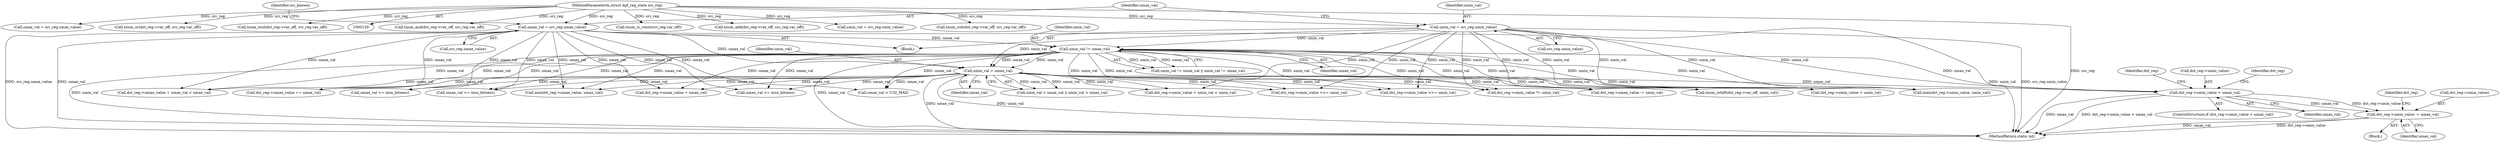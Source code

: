 digraph "0_linux_d3bd7413e0ca40b60cf60d4003246d067cafdeda@pointer" {
"1000418" [label="(Call,dst_reg->umin_value < umax_val)"];
"1000231" [label="(Call,umin_val > umax_val)"];
"1000224" [label="(Call,umin_val != umax_val)"];
"1000194" [label="(Call,umin_val = src_reg.umin_value)"];
"1000133" [label="(MethodParameterIn,struct bpf_reg_state src_reg)"];
"1000199" [label="(Call,umax_val = src_reg.umax_value)"];
"1000436" [label="(Call,dst_reg->umin_value -= umax_val)"];
"1000438" [label="(Identifier,dst_reg)"];
"1000226" [label="(Identifier,umax_val)"];
"1000195" [label="(Identifier,umin_val)"];
"1000323" [label="(Call,dst_reg->umax_value + umax_val < umax_val)"];
"1000418" [label="(Call,dst_reg->umin_value < umax_val)"];
"1000200" [label="(Identifier,umax_val)"];
"1000417" [label="(ControlStructure,if (dst_reg->umin_value < umax_val))"];
"1000316" [label="(Call,dst_reg->umin_value + umin_val < umin_val)"];
"1000348" [label="(Call,dst_reg->umax_value += umax_val)"];
"1000570" [label="(Call,tnum_and(dst_reg->var_off, src_reg.var_off))"];
"1000443" [label="(Identifier,dst_reg)"];
"1000227" [label="(Call,smin_val > smax_val || umin_val > umax_val)"];
"1000436" [label="(Call,dst_reg->umin_value -= umax_val)"];
"1000422" [label="(Identifier,umax_val)"];
"1000903" [label="(MethodReturn,static int)"];
"1000440" [label="(Identifier,umax_val)"];
"1000317" [label="(Call,dst_reg->umin_value + umin_val)"];
"1000206" [label="(Call,tnum_is_const(src_reg.var_off))"];
"1000233" [label="(Identifier,umax_val)"];
"1000835" [label="(Call,umax_val >= insn_bitness)"];
"1000232" [label="(Identifier,umin_val)"];
"1000357" [label="(Call,tnum_add(dst_reg->var_off, src_reg.var_off))"];
"1000670" [label="(Call,max(dst_reg->umin_value, umin_val))"];
"1000745" [label="(Call,dst_reg->umin_value <<= umin_val)"];
"1000133" [label="(MethodParameterIn,struct bpf_reg_state src_reg)"];
"1000134" [label="(Block,)"];
"1000846" [label="(Call,dst_reg->smin_value >>= umin_val)"];
"1000220" [label="(Call,smin_val != smax_val || umin_val != umax_val)"];
"1000184" [label="(Call,smin_val = src_reg.smin_value)"];
"1000450" [label="(Call,tnum_sub(dst_reg->var_off, src_reg.var_off))"];
"1000590" [label="(Call,min(dst_reg->umax_value, umax_val))"];
"1000189" [label="(Call,smax_val = src_reg.smax_value)"];
"1000324" [label="(Call,dst_reg->umax_value + umax_val)"];
"1000659" [label="(Call,tnum_or(dst_reg->var_off, src_reg.var_off))"];
"1000196" [label="(Call,src_reg.umin_value)"];
"1000199" [label="(Call,umax_val = src_reg.umax_value)"];
"1000225" [label="(Identifier,umin_val)"];
"1000201" [label="(Call,src_reg.umax_value)"];
"1000231" [label="(Call,umin_val > umax_val)"];
"1000732" [label="(Call,umax_val >= insn_bitness)"];
"1000463" [label="(Call,tnum_mul(dst_reg->var_off, src_reg.var_off))"];
"1000437" [label="(Call,dst_reg->umin_value)"];
"1000419" [label="(Call,dst_reg->umin_value)"];
"1000224" [label="(Call,umin_val != umax_val)"];
"1000790" [label="(Call,umax_val >= insn_bitness)"];
"1000488" [label="(Call,umax_val > U32_MAX)"];
"1000815" [label="(Call,tnum_rshift(dst_reg->var_off, umin_val))"];
"1000435" [label="(Block,)"];
"1000502" [label="(Call,dst_reg->umin_value *= umin_val)"];
"1000194" [label="(Call,umin_val = src_reg.umin_value)"];
"1000205" [label="(Identifier,src_known)"];
"1000426" [label="(Identifier,dst_reg)"];
"1000441" [label="(Call,dst_reg->umax_value -= umin_val)"];
"1000418" -> "1000417"  [label="AST: "];
"1000418" -> "1000422"  [label="CFG: "];
"1000419" -> "1000418"  [label="AST: "];
"1000422" -> "1000418"  [label="AST: "];
"1000426" -> "1000418"  [label="CFG: "];
"1000438" -> "1000418"  [label="CFG: "];
"1000418" -> "1000903"  [label="DDG: umax_val"];
"1000418" -> "1000903"  [label="DDG: dst_reg->umin_value < umax_val"];
"1000231" -> "1000418"  [label="DDG: umax_val"];
"1000199" -> "1000418"  [label="DDG: umax_val"];
"1000224" -> "1000418"  [label="DDG: umax_val"];
"1000418" -> "1000436"  [label="DDG: umax_val"];
"1000418" -> "1000436"  [label="DDG: dst_reg->umin_value"];
"1000231" -> "1000227"  [label="AST: "];
"1000231" -> "1000233"  [label="CFG: "];
"1000232" -> "1000231"  [label="AST: "];
"1000233" -> "1000231"  [label="AST: "];
"1000227" -> "1000231"  [label="CFG: "];
"1000231" -> "1000903"  [label="DDG: umax_val"];
"1000231" -> "1000903"  [label="DDG: umin_val"];
"1000231" -> "1000227"  [label="DDG: umin_val"];
"1000231" -> "1000227"  [label="DDG: umax_val"];
"1000224" -> "1000231"  [label="DDG: umin_val"];
"1000224" -> "1000231"  [label="DDG: umax_val"];
"1000194" -> "1000231"  [label="DDG: umin_val"];
"1000199" -> "1000231"  [label="DDG: umax_val"];
"1000231" -> "1000316"  [label="DDG: umin_val"];
"1000231" -> "1000317"  [label="DDG: umin_val"];
"1000231" -> "1000323"  [label="DDG: umax_val"];
"1000231" -> "1000324"  [label="DDG: umax_val"];
"1000231" -> "1000348"  [label="DDG: umax_val"];
"1000231" -> "1000441"  [label="DDG: umin_val"];
"1000231" -> "1000488"  [label="DDG: umax_val"];
"1000231" -> "1000502"  [label="DDG: umin_val"];
"1000231" -> "1000590"  [label="DDG: umax_val"];
"1000231" -> "1000670"  [label="DDG: umin_val"];
"1000231" -> "1000732"  [label="DDG: umax_val"];
"1000231" -> "1000745"  [label="DDG: umin_val"];
"1000231" -> "1000790"  [label="DDG: umax_val"];
"1000231" -> "1000815"  [label="DDG: umin_val"];
"1000231" -> "1000835"  [label="DDG: umax_val"];
"1000231" -> "1000846"  [label="DDG: umin_val"];
"1000224" -> "1000220"  [label="AST: "];
"1000224" -> "1000226"  [label="CFG: "];
"1000225" -> "1000224"  [label="AST: "];
"1000226" -> "1000224"  [label="AST: "];
"1000220" -> "1000224"  [label="CFG: "];
"1000224" -> "1000903"  [label="DDG: umin_val"];
"1000224" -> "1000903"  [label="DDG: umax_val"];
"1000224" -> "1000220"  [label="DDG: umin_val"];
"1000224" -> "1000220"  [label="DDG: umax_val"];
"1000194" -> "1000224"  [label="DDG: umin_val"];
"1000199" -> "1000224"  [label="DDG: umax_val"];
"1000224" -> "1000316"  [label="DDG: umin_val"];
"1000224" -> "1000317"  [label="DDG: umin_val"];
"1000224" -> "1000323"  [label="DDG: umax_val"];
"1000224" -> "1000324"  [label="DDG: umax_val"];
"1000224" -> "1000348"  [label="DDG: umax_val"];
"1000224" -> "1000441"  [label="DDG: umin_val"];
"1000224" -> "1000488"  [label="DDG: umax_val"];
"1000224" -> "1000502"  [label="DDG: umin_val"];
"1000224" -> "1000590"  [label="DDG: umax_val"];
"1000224" -> "1000670"  [label="DDG: umin_val"];
"1000224" -> "1000732"  [label="DDG: umax_val"];
"1000224" -> "1000745"  [label="DDG: umin_val"];
"1000224" -> "1000790"  [label="DDG: umax_val"];
"1000224" -> "1000815"  [label="DDG: umin_val"];
"1000224" -> "1000835"  [label="DDG: umax_val"];
"1000224" -> "1000846"  [label="DDG: umin_val"];
"1000194" -> "1000134"  [label="AST: "];
"1000194" -> "1000196"  [label="CFG: "];
"1000195" -> "1000194"  [label="AST: "];
"1000196" -> "1000194"  [label="AST: "];
"1000200" -> "1000194"  [label="CFG: "];
"1000194" -> "1000903"  [label="DDG: umin_val"];
"1000194" -> "1000903"  [label="DDG: src_reg.umin_value"];
"1000133" -> "1000194"  [label="DDG: src_reg"];
"1000194" -> "1000316"  [label="DDG: umin_val"];
"1000194" -> "1000317"  [label="DDG: umin_val"];
"1000194" -> "1000441"  [label="DDG: umin_val"];
"1000194" -> "1000502"  [label="DDG: umin_val"];
"1000194" -> "1000670"  [label="DDG: umin_val"];
"1000194" -> "1000745"  [label="DDG: umin_val"];
"1000194" -> "1000815"  [label="DDG: umin_val"];
"1000194" -> "1000846"  [label="DDG: umin_val"];
"1000133" -> "1000129"  [label="AST: "];
"1000133" -> "1000903"  [label="DDG: src_reg"];
"1000133" -> "1000184"  [label="DDG: src_reg"];
"1000133" -> "1000189"  [label="DDG: src_reg"];
"1000133" -> "1000199"  [label="DDG: src_reg"];
"1000133" -> "1000206"  [label="DDG: src_reg"];
"1000133" -> "1000357"  [label="DDG: src_reg"];
"1000133" -> "1000450"  [label="DDG: src_reg"];
"1000133" -> "1000463"  [label="DDG: src_reg"];
"1000133" -> "1000570"  [label="DDG: src_reg"];
"1000133" -> "1000659"  [label="DDG: src_reg"];
"1000199" -> "1000134"  [label="AST: "];
"1000199" -> "1000201"  [label="CFG: "];
"1000200" -> "1000199"  [label="AST: "];
"1000201" -> "1000199"  [label="AST: "];
"1000205" -> "1000199"  [label="CFG: "];
"1000199" -> "1000903"  [label="DDG: src_reg.umax_value"];
"1000199" -> "1000903"  [label="DDG: umax_val"];
"1000199" -> "1000323"  [label="DDG: umax_val"];
"1000199" -> "1000324"  [label="DDG: umax_val"];
"1000199" -> "1000348"  [label="DDG: umax_val"];
"1000199" -> "1000488"  [label="DDG: umax_val"];
"1000199" -> "1000590"  [label="DDG: umax_val"];
"1000199" -> "1000732"  [label="DDG: umax_val"];
"1000199" -> "1000790"  [label="DDG: umax_val"];
"1000199" -> "1000835"  [label="DDG: umax_val"];
"1000436" -> "1000435"  [label="AST: "];
"1000436" -> "1000440"  [label="CFG: "];
"1000437" -> "1000436"  [label="AST: "];
"1000440" -> "1000436"  [label="AST: "];
"1000443" -> "1000436"  [label="CFG: "];
"1000436" -> "1000903"  [label="DDG: dst_reg->umin_value"];
"1000436" -> "1000903"  [label="DDG: umax_val"];
}
